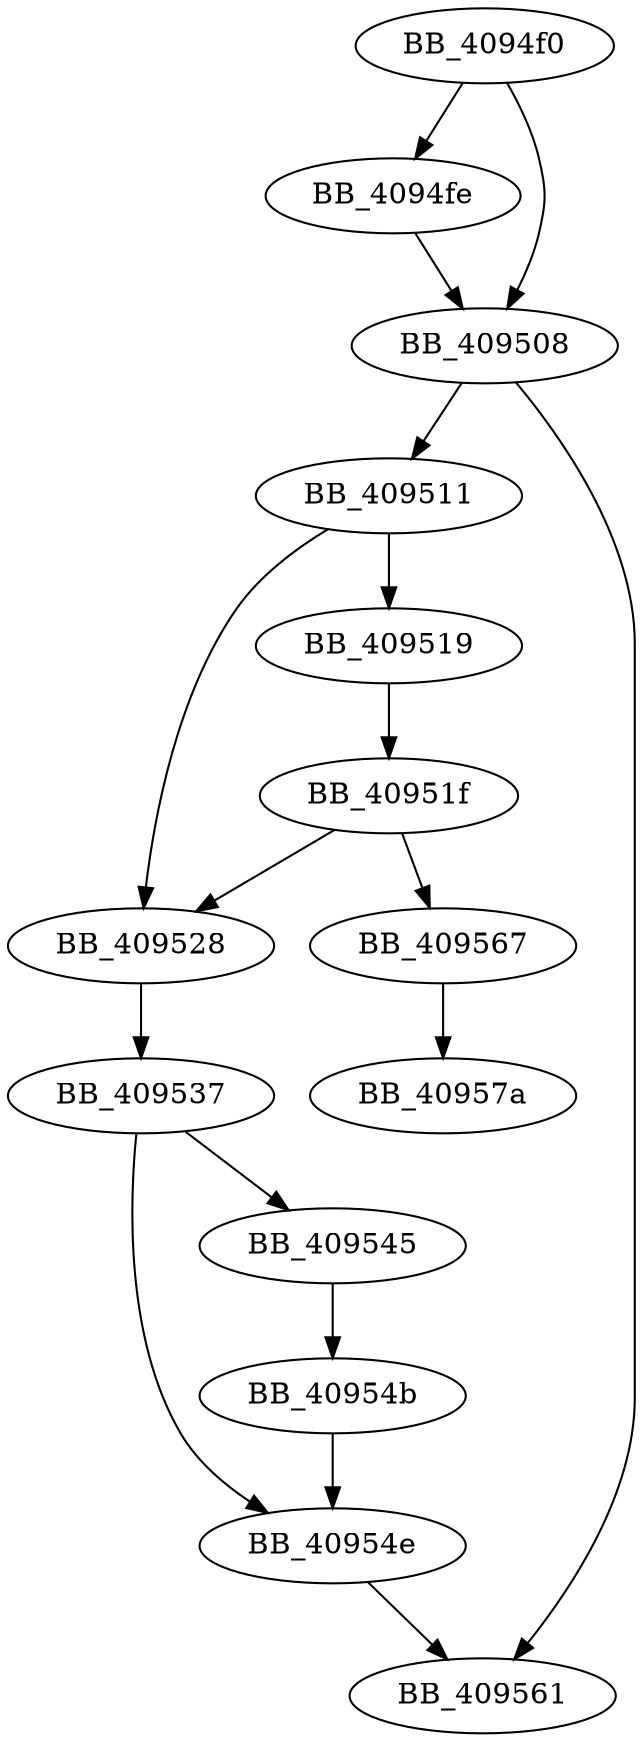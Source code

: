 DiGraph sub_4094F0{
BB_4094f0->BB_4094fe
BB_4094f0->BB_409508
BB_4094fe->BB_409508
BB_409508->BB_409511
BB_409508->BB_409561
BB_409511->BB_409519
BB_409511->BB_409528
BB_409519->BB_40951f
BB_40951f->BB_409528
BB_40951f->BB_409567
BB_409528->BB_409537
BB_409537->BB_409545
BB_409537->BB_40954e
BB_409545->BB_40954b
BB_40954b->BB_40954e
BB_40954e->BB_409561
BB_409567->BB_40957a
}
